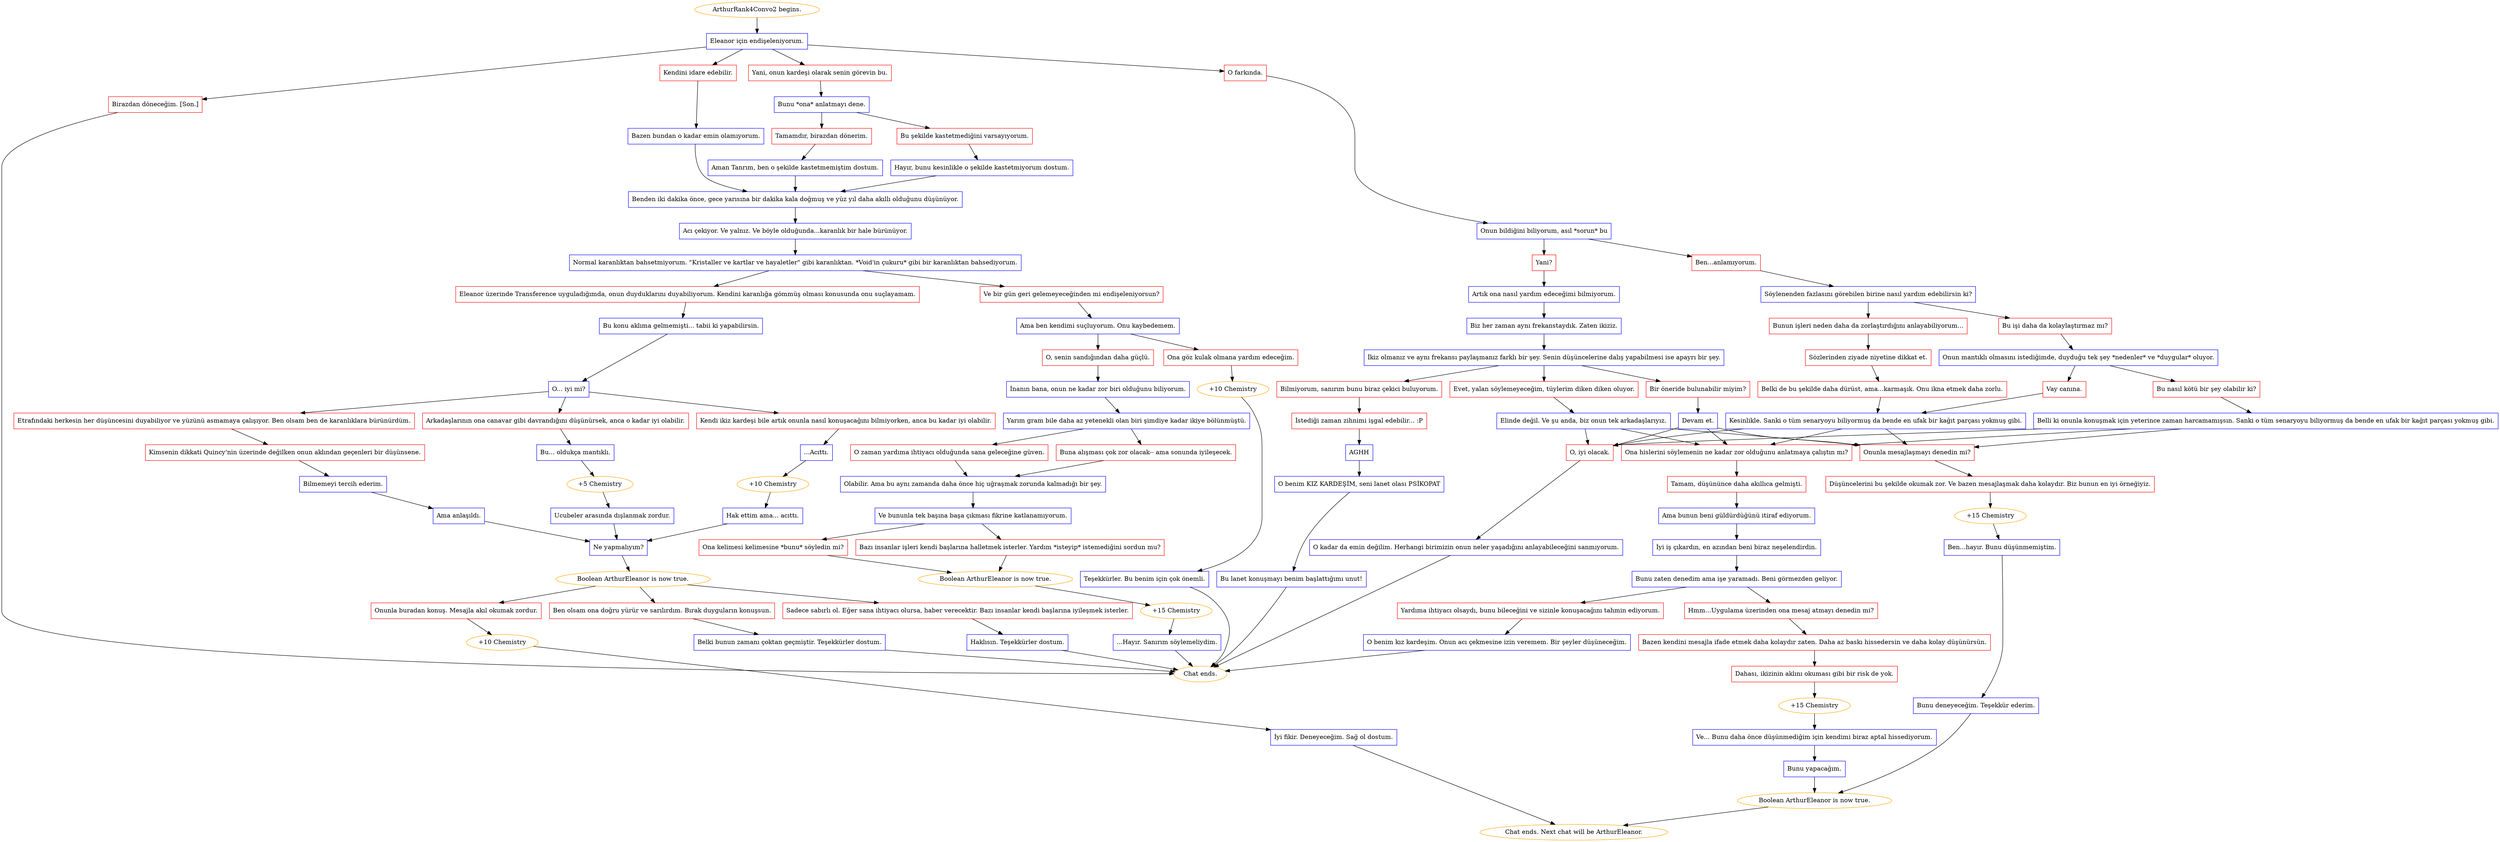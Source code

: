 digraph {
	"ArthurRank4Convo2 begins." [color=orange];
		"ArthurRank4Convo2 begins." -> j924279264;
	j924279264 [label="Eleanor için endişeleniyorum.",shape=box,color=blue];
		j924279264 -> j4266478170;
		j924279264 -> j862936524;
		j924279264 -> j1625422116;
		j924279264 -> j2001754809;
	j4266478170 [label="O farkında.",shape=box,color=red];
		j4266478170 -> j1461152713;
	j862936524 [label="Yani, onun kardeşi olarak senin görevin bu.",shape=box,color=red];
		j862936524 -> j79398602;
	j1625422116 [label="Kendini idare edebilir.",shape=box,color=red];
		j1625422116 -> j1540876175;
	j2001754809 [label="Birazdan döneceğim. [Son.]",shape=box,color=red];
		j2001754809 -> "Chat ends.";
	j1461152713 [label="Onun bildiğini biliyorum, asıl *sorun* bu",shape=box,color=blue];
		j1461152713 -> j357687007;
		j1461152713 -> j2489858217;
	j79398602 [label="Bunu *ona* anlatmayı dene.",shape=box,color=blue];
		j79398602 -> j1940419922;
		j79398602 -> j3770416185;
	j1540876175 [label="Bazen bundan o kadar emin olamıyorum.",shape=box,color=blue];
		j1540876175 -> j2977166700;
	"Chat ends." [color=orange];
	j357687007 [label="Yani?",shape=box,color=red];
		j357687007 -> j152130783;
	j2489858217 [label="Ben...anlamıyorum.",shape=box,color=red];
		j2489858217 -> j3180434671;
	j1940419922 [label="Tamamdır, birazdan dönerim.",shape=box,color=red];
		j1940419922 -> j3518233585;
	j3770416185 [label="Bu şekilde kastetmediğini varsayıyorum.",shape=box,color=red];
		j3770416185 -> j3197381123;
	j2977166700 [label="Benden iki dakika önce, gece yarısına bir dakika kala doğmuş ve yüz yıl daha akıllı olduğunu düşünüyor.",shape=box,color=blue];
		j2977166700 -> j195186269;
	j152130783 [label="Artık ona nasıl yardım edeceğimi bilmiyorum.",shape=box,color=blue];
		j152130783 -> j2705203246;
	j3180434671 [label="Söylenenden fazlasını görebilen birine nasıl yardım edebilirsin ki?",shape=box,color=blue];
		j3180434671 -> j2447262619;
		j3180434671 -> j1781195714;
	j3518233585 [label="Aman Tanrım, ben o şekilde kastetmemiştim dostum.",shape=box,color=blue];
		j3518233585 -> j2977166700;
	j3197381123 [label="Hayır, bunu kesinlikle o şekilde kastetmiyorum dostum.",shape=box,color=blue];
		j3197381123 -> j2977166700;
	j195186269 [label="Acı çekiyor. Ve yalnız. Ve böyle olduğunda...karanlık bir hale bürünüyor.",shape=box,color=blue];
		j195186269 -> j3033453856;
	j2705203246 [label="Biz her zaman aynı frekanstaydık. Zaten ikiziz.",shape=box,color=blue];
		j2705203246 -> j4068263263;
	j2447262619 [label="Bu işi daha da kolaylaştırmaz mı?",shape=box,color=red];
		j2447262619 -> j33212857;
	j1781195714 [label="Bunun işleri neden daha da zorlaştırdığını anlayabiliyorum...",shape=box,color=red];
		j1781195714 -> j3657805384;
	j3033453856 [label="Normal karanlıktan bahsetmiyorum. \"Kristaller ve kartlar ve hayaletler\" gibi karanlıktan. *Void'in çukuru* gibi bir karanlıktan bahsediyorum.",shape=box,color=blue];
		j3033453856 -> j525156062;
		j3033453856 -> j2374127536;
	j4068263263 [label="İkiz olmanız ve aynı frekansı paylaşmanız farklı bir şey. Senin düşüncelerine dalış yapabilmesi ise apayrı bir şey.",shape=box,color=blue];
		j4068263263 -> j3490487716;
		j4068263263 -> j356712870;
		j4068263263 -> j2835578949;
	j33212857 [label="Onun mantıklı olmasını istediğimde, duyduğu tek şey *nedenler* ve *duygular* oluyor.",shape=box,color=blue];
		j33212857 -> j1531524111;
		j33212857 -> j1605516144;
	j3657805384 [label="Sözlerinden ziyade niyetine dikkat et.",shape=box,color=red];
		j3657805384 -> j1722869269;
	j525156062 [label="Ve bir gün geri gelemeyeceğinden mi endişeleniyorsun?",shape=box,color=red];
		j525156062 -> j4250958844;
	j2374127536 [label="Eleanor üzerinde Transference uyguladığımda, onun duyduklarını duyabiliyorum. Kendini karanlığa gömmüş olması konusunda onu suçlayamam.",shape=box,color=red];
		j2374127536 -> j1483723655;
	j3490487716 [label="Evet, yalan söylemeyeceğim, tüylerim diken diken oluyor.",shape=box,color=red];
		j3490487716 -> j2117611115;
	j356712870 [label="Bir öneride bulunabilir miyim?",shape=box,color=red];
		j356712870 -> j3520486100;
	j2835578949 [label="Bilmiyorum, sanırım bunu biraz çekici buluyorum.",shape=box,color=red];
		j2835578949 -> j2582214797;
	j1531524111 [label="Bu nasıl kötü bir şey olabilir ki?",shape=box,color=red];
		j1531524111 -> j1153715699;
	j1605516144 [label="Vay canına.",shape=box,color=red];
		j1605516144 -> j3399124254;
	j1722869269 [label="Belki de bu şekilde daha dürüst, ama...karmaşık. Onu ikna etmek daha zorlu.",shape=box,color=red];
		j1722869269 -> j3399124254;
	j4250958844 [label="Ama ben kendimi suçluyorum. Onu kaybedemem.",shape=box,color=blue];
		j4250958844 -> j1550178793;
		j4250958844 -> j2807918178;
	j1483723655 [label="Bu konu aklıma gelmemişti... tabii ki yapabilirsin.",shape=box,color=blue];
		j1483723655 -> j449250815;
	j2117611115 [label="Elinde değil. Ve şu anda, biz onun tek arkadaşlarıyız.",shape=box,color=blue];
		j2117611115 -> j4056349739;
		j2117611115 -> j2964938874;
		j2117611115 -> j3745773901;
	j3520486100 [label="Devam et.",shape=box,color=blue];
		j3520486100 -> j4056349739;
		j3520486100 -> j2964938874;
		j3520486100 -> j3745773901;
	j2582214797 [label="İstediği zaman zihnimi işgal edebilir... :P",shape=box,color=red];
		j2582214797 -> j1292581907;
	j1153715699 [label="Belli ki onunla konuşmak için yeterince zaman harcamamışsın. Sanki o tüm senaryoyu biliyormuş da bende en ufak bir kağıt parçası yokmuş gibi.",shape=box,color=blue];
		j1153715699 -> j4056349739;
		j1153715699 -> j2964938874;
		j1153715699 -> j3745773901;
	j3399124254 [label="Kesinlikle. Sanki o tüm senaryoyu biliyormuş da bende en ufak bir kağıt parçası yokmuş gibi.",shape=box,color=blue];
		j3399124254 -> j4056349739;
		j3399124254 -> j2964938874;
		j3399124254 -> j3745773901;
	j1550178793 [label="O, senin sandığından daha güçlü.",shape=box,color=red];
		j1550178793 -> j1062230352;
	j2807918178 [label="Ona göz kulak olmana yardım edeceğim.",shape=box,color=red];
		j2807918178 -> j2192988870;
	j449250815 [label="O... iyi mi?",shape=box,color=blue];
		j449250815 -> j1418488855;
		j449250815 -> j4006126440;
		j449250815 -> j3444407091;
	j4056349739 [label="O, iyi olacak.",shape=box,color=red];
		j4056349739 -> j1867643281;
	j2964938874 [label="Onunla mesajlaşmayı denedin mi?",shape=box,color=red];
		j2964938874 -> j96088315;
	j3745773901 [label="Ona hislerini söylemenin ne kadar zor olduğunu anlatmaya çalıştın mı?",shape=box,color=red];
		j3745773901 -> j2412328393;
	j1292581907 [label="AGHH",shape=box,color=blue];
		j1292581907 -> j1672114111;
	j1062230352 [label="İnanın bana, onun ne kadar zor biri olduğunu biliyorum.",shape=box,color=blue];
		j1062230352 -> j1681716869;
	j2192988870 [label="+10 Chemistry",color=orange];
		j2192988870 -> j851675781;
	j1418488855 [label="Arkadaşlarının ona canavar gibi davrandığını düşünürsek, anca o kadar iyi olabilir.",shape=box,color=red];
		j1418488855 -> j1921435215;
	j4006126440 [label="Kendi ikiz kardeşi bile artık onunla nasıl konuşacağını bilmiyorken, anca bu kadar iyi olabilir.",shape=box,color=red];
		j4006126440 -> j832532125;
	j3444407091 [label="Etrafındaki herkesin her düşüncesini duyabiliyor ve yüzünü asmamaya çalışıyor. Ben olsam ben de karanlıklara bürünürdüm.",shape=box,color=red];
		j3444407091 -> j2295493748;
	j1867643281 [label="O kadar da emin değilim. Herhangi birimizin onun neler yaşadığını anlayabileceğini sanmıyorum.",shape=box,color=blue];
		j1867643281 -> "Chat ends.";
	j96088315 [label="Düşüncelerini bu şekilde okumak zor. Ve bazen mesajlaşmak daha kolaydır. Biz bunun en iyi örneğiyiz.",shape=box,color=red];
		j96088315 -> j3093054278;
	j2412328393 [label="Tamam, düşününce daha akıllıca gelmişti.",shape=box,color=red];
		j2412328393 -> j2580155266;
	j1672114111 [label="O benim KIZ KARDEŞİM, seni lanet olası PSİKOPAT",shape=box,color=blue];
		j1672114111 -> j662203565;
	j1681716869 [label="Yarım gram bile daha az yetenekli olan biri şimdiye kadar ikiye bölünmüştü.",shape=box,color=blue];
		j1681716869 -> j1716284881;
		j1681716869 -> j4002357516;
	j851675781 [label="Teşekkürler. Bu benim için çok önemli.",shape=box,color=blue];
		j851675781 -> "Chat ends.";
	j1921435215 [label="Bu... oldukça mantıklı.",shape=box,color=blue];
		j1921435215 -> j396975145;
	j832532125 [label="...Acıttı.",shape=box,color=blue];
		j832532125 -> j3338355391;
	j2295493748 [label="Kimsenin dikkati Quincy'nin üzerinde değilken onun aklından geçenleri bir düşünsene.",shape=box,color=red];
		j2295493748 -> j3451043766;
	j3093054278 [label="+15 Chemistry",color=orange];
		j3093054278 -> j1359624597;
	j2580155266 [label="Ama bunun beni güldürdüğünü itiraf ediyorum.",shape=box,color=blue];
		j2580155266 -> j2863848406;
	j662203565 [label="Bu lanet konuşmayı benim başlattığımı unut!",shape=box,color=blue];
		j662203565 -> "Chat ends.";
	j1716284881 [label="Buna alışması çok zor olacak-- ama sonunda iyileşecek.",shape=box,color=red];
		j1716284881 -> j82732324;
	j4002357516 [label="O zaman yardıma ihtiyacı olduğunda sana geleceğine güven.",shape=box,color=red];
		j4002357516 -> j82732324;
	j396975145 [label="+5 Chemistry",color=orange];
		j396975145 -> j3557240744;
	j3338355391 [label="+10 Chemistry",color=orange];
		j3338355391 -> j3433288822;
	j3451043766 [label="Bilmemeyi tercih ederim.",shape=box,color=blue];
		j3451043766 -> j3263075215;
	j1359624597 [label="Ben...hayır. Bunu düşünmemiştim.",shape=box,color=blue];
		j1359624597 -> j3568839962;
	j2863848406 [label="İyi iş çıkardın, en azından beni biraz neşelendirdin.",shape=box,color=blue];
		j2863848406 -> j3103423074;
	j82732324 [label="Olabilir. Ama bu aynı zamanda daha önce hiç uğraşmak zorunda kalmadığı bir şey.",shape=box,color=blue];
		j82732324 -> j919362247;
	j3557240744 [label="Ucubeler arasında dışlanmak zordur.",shape=box,color=blue];
		j3557240744 -> j2527747929;
	j3433288822 [label="Hak ettim ama... acıttı.",shape=box,color=blue];
		j3433288822 -> j2527747929;
	j3263075215 [label="Ama anlaşıldı.",shape=box,color=blue];
		j3263075215 -> j2527747929;
	j3568839962 [label="Bunu deneyeceğim. Teşekkür ederim.",shape=box,color=blue];
		j3568839962 -> j3921287064;
	j3103423074 [label="Bunu zaten denedim ama işe yaramadı. Beni görmezden geliyor.",shape=box,color=blue];
		j3103423074 -> j3815303927;
		j3103423074 -> j733484391;
	j919362247 [label="Ve bununla tek başına başa çıkması fikrine katlanamıyorum.",shape=box,color=blue];
		j919362247 -> j2743085140;
		j919362247 -> j1805590478;
	j2527747929 [label="Ne yapmalıyım?",shape=box,color=blue];
		j2527747929 -> j1256333535;
	j3921287064 [label="Boolean ArthurEleanor is now true.",color=orange];
		j3921287064 -> "Chat ends. Next chat will be ArthurEleanor.";
	j3815303927 [label="Hmm...Uygulama üzerinden ona mesaj atmayı denedin mi?",shape=box,color=red];
		j3815303927 -> j562214408;
	j733484391 [label="Yardıma ihtiyacı olsaydı, bunu bileceğini ve sizinle konuşacağını tahmin ediyorum.",shape=box,color=red];
		j733484391 -> j2372294867;
	j2743085140 [label="Bazı insanlar işleri kendi başlarına halletmek isterler. Yardım *isteyip* istemediğini sordun mu?",shape=box,color=red];
		j2743085140 -> j3278929958;
	j1805590478 [label="Ona kelimesi kelimesine *bunu* söyledin mi?",shape=box,color=red];
		j1805590478 -> j3278929958;
	j1256333535 [label="Boolean ArthurEleanor is now true.",color=orange];
		j1256333535 -> j530554124;
		j1256333535 -> j2348727262;
		j1256333535 -> j4485017;
	"Chat ends. Next chat will be ArthurEleanor." [color=orange];
	j562214408 [label="Bazen kendini mesajla ifade etmek daha kolaydır zaten. Daha az baskı hissedersin ve daha kolay düşünürsün.",shape=box,color=red];
		j562214408 -> j2773808940;
	j2372294867 [label="O benim kız kardeşim. Onun acı çekmesine izin veremem. Bir şeyler düşüneceğim.",shape=box,color=blue];
		j2372294867 -> "Chat ends.";
	j3278929958 [label="Boolean ArthurEleanor is now true.",color=orange];
		j3278929958 -> j3410978730;
	j530554124 [label="Ben olsam ona doğru yürür ve sarılırdım. Bırak duyguların konuşsun.",shape=box,color=red];
		j530554124 -> j1509342288;
	j2348727262 [label="Onunla buradan konuş. Mesajla akıl okumak zordur.",shape=box,color=red];
		j2348727262 -> j3056890767;
	j4485017 [label="Sadece sabırlı ol. Eğer sana ihtiyacı olursa, haber verecektir. Bazı insanlar kendi başlarına iyileşmek isterler.",shape=box,color=red];
		j4485017 -> j3386397614;
	j2773808940 [label="Dahası, ikizinin aklını okuması gibi bir risk de yok.",shape=box,color=red];
		j2773808940 -> j1309792091;
	j3410978730 [label="+15 Chemistry",color=orange];
		j3410978730 -> j439213744;
	j1509342288 [label="Belki bunun zamanı çoktan geçmiştir. Teşekkürler dostum.",shape=box,color=blue];
		j1509342288 -> "Chat ends.";
	j3056890767 [label="+10 Chemistry",color=orange];
		j3056890767 -> j4126648979;
	j3386397614 [label="Haklısın. Teşekkürler dostum.",shape=box,color=blue];
		j3386397614 -> "Chat ends.";
	j1309792091 [label="+15 Chemistry",color=orange];
		j1309792091 -> j220429580;
	j439213744 [label="...Hayır. Sanırım söylemeliydim.",shape=box,color=blue];
		j439213744 -> "Chat ends.";
	j4126648979 [label="İyi fikir. Deneyeceğim. Sağ ol dostum.",shape=box,color=blue];
		j4126648979 -> "Chat ends. Next chat will be ArthurEleanor.";
	j220429580 [label="Ve... Bunu daha önce düşünmediğim için kendimi biraz aptal hissediyorum.",shape=box,color=blue];
		j220429580 -> j1174206972;
	j1174206972 [label="Bunu yapacağım.",shape=box,color=blue];
		j1174206972 -> j3921287064;
}